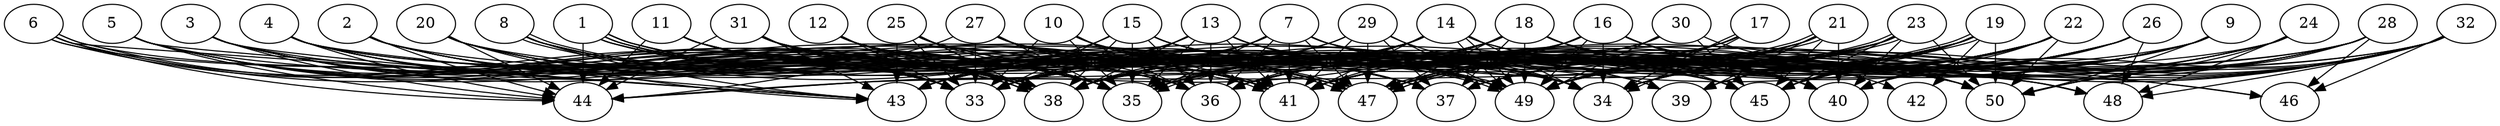 // DAG automatically generated by daggen at Thu Oct  3 14:07:57 2019
// ./daggen --dot -n 50 --ccr 0.5 --fat 0.9 --regular 0.9 --density 0.9 --mindata 5242880 --maxdata 52428800 
digraph G {
  1 [size="77938688", alpha="0.15", expect_size="38969344"] 
  1 -> 33 [size ="38969344"]
  1 -> 35 [size ="38969344"]
  1 -> 38 [size ="38969344"]
  1 -> 38 [size ="38969344"]
  1 -> 41 [size ="38969344"]
  1 -> 44 [size ="38969344"]
  1 -> 47 [size ="38969344"]
  1 -> 47 [size ="38969344"]
  1 -> 49 [size ="38969344"]
  1 -> 49 [size ="38969344"]
  2 [size="47273984", alpha="0.17", expect_size="23636992"] 
  2 -> 33 [size ="23636992"]
  2 -> 35 [size ="23636992"]
  2 -> 36 [size ="23636992"]
  2 -> 38 [size ="23636992"]
  2 -> 41 [size ="23636992"]
  2 -> 44 [size ="23636992"]
  2 -> 45 [size ="23636992"]
  3 [size="84068352", alpha="0.03", expect_size="42034176"] 
  3 -> 33 [size ="42034176"]
  3 -> 35 [size ="42034176"]
  3 -> 38 [size ="42034176"]
  3 -> 41 [size ="42034176"]
  3 -> 43 [size ="42034176"]
  3 -> 44 [size ="42034176"]
  3 -> 47 [size ="42034176"]
  3 -> 50 [size ="42034176"]
  4 [size="55896064", alpha="0.20", expect_size="27948032"] 
  4 -> 33 [size ="27948032"]
  4 -> 34 [size ="27948032"]
  4 -> 35 [size ="27948032"]
  4 -> 38 [size ="27948032"]
  4 -> 43 [size ="27948032"]
  4 -> 44 [size ="27948032"]
  4 -> 47 [size ="27948032"]
  4 -> 49 [size ="27948032"]
  5 [size="68524032", alpha="0.03", expect_size="34262016"] 
  5 -> 33 [size ="34262016"]
  5 -> 35 [size ="34262016"]
  5 -> 36 [size ="34262016"]
  5 -> 38 [size ="34262016"]
  5 -> 40 [size ="34262016"]
  5 -> 41 [size ="34262016"]
  5 -> 43 [size ="34262016"]
  5 -> 44 [size ="34262016"]
  6 [size="52615168", alpha="0.08", expect_size="26307584"] 
  6 -> 33 [size ="26307584"]
  6 -> 36 [size ="26307584"]
  6 -> 38 [size ="26307584"]
  6 -> 38 [size ="26307584"]
  6 -> 41 [size ="26307584"]
  6 -> 41 [size ="26307584"]
  6 -> 43 [size ="26307584"]
  6 -> 44 [size ="26307584"]
  7 [size="74012672", alpha="0.04", expect_size="37006336"] 
  7 -> 33 [size ="37006336"]
  7 -> 34 [size ="37006336"]
  7 -> 35 [size ="37006336"]
  7 -> 36 [size ="37006336"]
  7 -> 38 [size ="37006336"]
  7 -> 41 [size ="37006336"]
  7 -> 43 [size ="37006336"]
  7 -> 46 [size ="37006336"]
  7 -> 47 [size ="37006336"]
  7 -> 48 [size ="37006336"]
  8 [size="78385152", alpha="0.07", expect_size="39192576"] 
  8 -> 33 [size ="39192576"]
  8 -> 34 [size ="39192576"]
  8 -> 37 [size ="39192576"]
  8 -> 38 [size ="39192576"]
  8 -> 38 [size ="39192576"]
  8 -> 43 [size ="39192576"]
  8 -> 47 [size ="39192576"]
  9 [size="73988096", alpha="0.13", expect_size="36994048"] 
  9 -> 33 [size ="36994048"]
  9 -> 34 [size ="36994048"]
  9 -> 36 [size ="36994048"]
  9 -> 37 [size ="36994048"]
  9 -> 40 [size ="36994048"]
  9 -> 41 [size ="36994048"]
  9 -> 45 [size ="36994048"]
  9 -> 49 [size ="36994048"]
  9 -> 50 [size ="36994048"]
  10 [size="85536768", alpha="0.03", expect_size="42768384"] 
  10 -> 33 [size ="42768384"]
  10 -> 35 [size ="42768384"]
  10 -> 36 [size ="42768384"]
  10 -> 37 [size ="42768384"]
  10 -> 41 [size ="42768384"]
  10 -> 49 [size ="42768384"]
  11 [size="93716480", alpha="0.09", expect_size="46858240"] 
  11 -> 33 [size ="46858240"]
  11 -> 35 [size ="46858240"]
  11 -> 36 [size ="46858240"]
  11 -> 37 [size ="46858240"]
  11 -> 41 [size ="46858240"]
  11 -> 44 [size ="46858240"]
  11 -> 47 [size ="46858240"]
  11 -> 49 [size ="46858240"]
  12 [size="68001792", alpha="0.14", expect_size="34000896"] 
  12 -> 33 [size ="34000896"]
  12 -> 35 [size ="34000896"]
  12 -> 37 [size ="34000896"]
  12 -> 38 [size ="34000896"]
  12 -> 47 [size ="34000896"]
  12 -> 49 [size ="34000896"]
  13 [size="53049344", alpha="0.13", expect_size="26524672"] 
  13 -> 33 [size ="26524672"]
  13 -> 34 [size ="26524672"]
  13 -> 35 [size ="26524672"]
  13 -> 36 [size ="26524672"]
  13 -> 38 [size ="26524672"]
  13 -> 40 [size ="26524672"]
  13 -> 41 [size ="26524672"]
  13 -> 43 [size ="26524672"]
  13 -> 45 [size ="26524672"]
  13 -> 49 [size ="26524672"]
  14 [size="65951744", alpha="0.01", expect_size="32975872"] 
  14 -> 33 [size ="32975872"]
  14 -> 34 [size ="32975872"]
  14 -> 35 [size ="32975872"]
  14 -> 36 [size ="32975872"]
  14 -> 38 [size ="32975872"]
  14 -> 40 [size ="32975872"]
  14 -> 41 [size ="32975872"]
  14 -> 43 [size ="32975872"]
  14 -> 49 [size ="32975872"]
  14 -> 49 [size ="32975872"]
  14 -> 50 [size ="32975872"]
  15 [size="65159168", alpha="0.10", expect_size="32579584"] 
  15 -> 33 [size ="32579584"]
  15 -> 34 [size ="32579584"]
  15 -> 35 [size ="32579584"]
  15 -> 36 [size ="32579584"]
  15 -> 38 [size ="32579584"]
  15 -> 39 [size ="32579584"]
  15 -> 40 [size ="32579584"]
  15 -> 43 [size ="32579584"]
  15 -> 49 [size ="32579584"]
  16 [size="80349184", alpha="0.06", expect_size="40174592"] 
  16 -> 33 [size ="40174592"]
  16 -> 34 [size ="40174592"]
  16 -> 35 [size ="40174592"]
  16 -> 36 [size ="40174592"]
  16 -> 38 [size ="40174592"]
  16 -> 40 [size ="40174592"]
  16 -> 42 [size ="40174592"]
  16 -> 44 [size ="40174592"]
  16 -> 47 [size ="40174592"]
  16 -> 48 [size ="40174592"]
  16 -> 49 [size ="40174592"]
  17 [size="21895168", alpha="0.02", expect_size="10947584"] 
  17 -> 34 [size ="10947584"]
  17 -> 34 [size ="10947584"]
  17 -> 38 [size ="10947584"]
  17 -> 41 [size ="10947584"]
  17 -> 47 [size ="10947584"]
  17 -> 49 [size ="10947584"]
  18 [size="41465856", alpha="0.20", expect_size="20732928"] 
  18 -> 33 [size ="20732928"]
  18 -> 37 [size ="20732928"]
  18 -> 40 [size ="20732928"]
  18 -> 41 [size ="20732928"]
  18 -> 43 [size ="20732928"]
  18 -> 44 [size ="20732928"]
  18 -> 45 [size ="20732928"]
  18 -> 46 [size ="20732928"]
  18 -> 47 [size ="20732928"]
  18 -> 49 [size ="20732928"]
  19 [size="75905024", alpha="0.02", expect_size="37952512"] 
  19 -> 35 [size ="37952512"]
  19 -> 36 [size ="37952512"]
  19 -> 38 [size ="37952512"]
  19 -> 39 [size ="37952512"]
  19 -> 41 [size ="37952512"]
  19 -> 42 [size ="37952512"]
  19 -> 45 [size ="37952512"]
  19 -> 47 [size ="37952512"]
  19 -> 47 [size ="37952512"]
  19 -> 49 [size ="37952512"]
  19 -> 50 [size ="37952512"]
  20 [size="44312576", alpha="0.15", expect_size="22156288"] 
  20 -> 33 [size ="22156288"]
  20 -> 35 [size ="22156288"]
  20 -> 37 [size ="22156288"]
  20 -> 38 [size ="22156288"]
  20 -> 41 [size ="22156288"]
  20 -> 43 [size ="22156288"]
  20 -> 44 [size ="22156288"]
  20 -> 47 [size ="22156288"]
  20 -> 50 [size ="22156288"]
  21 [size="58906624", alpha="0.01", expect_size="29453312"] 
  21 -> 35 [size ="29453312"]
  21 -> 35 [size ="29453312"]
  21 -> 39 [size ="29453312"]
  21 -> 40 [size ="29453312"]
  21 -> 41 [size ="29453312"]
  21 -> 43 [size ="29453312"]
  21 -> 45 [size ="29453312"]
  21 -> 47 [size ="29453312"]
  21 -> 49 [size ="29453312"]
  22 [size="102334464", alpha="0.15", expect_size="51167232"] 
  22 -> 34 [size ="51167232"]
  22 -> 35 [size ="51167232"]
  22 -> 36 [size ="51167232"]
  22 -> 37 [size ="51167232"]
  22 -> 39 [size ="51167232"]
  22 -> 40 [size ="51167232"]
  22 -> 41 [size ="51167232"]
  22 -> 43 [size ="51167232"]
  22 -> 45 [size ="51167232"]
  22 -> 47 [size ="51167232"]
  22 -> 50 [size ="51167232"]
  23 [size="75036672", alpha="0.05", expect_size="37518336"] 
  23 -> 34 [size ="37518336"]
  23 -> 35 [size ="37518336"]
  23 -> 37 [size ="37518336"]
  23 -> 38 [size ="37518336"]
  23 -> 40 [size ="37518336"]
  23 -> 41 [size ="37518336"]
  23 -> 44 [size ="37518336"]
  23 -> 45 [size ="37518336"]
  23 -> 47 [size ="37518336"]
  23 -> 47 [size ="37518336"]
  23 -> 50 [size ="37518336"]
  24 [size="43200512", alpha="0.05", expect_size="21600256"] 
  24 -> 38 [size ="21600256"]
  24 -> 41 [size ="21600256"]
  24 -> 47 [size ="21600256"]
  24 -> 48 [size ="21600256"]
  24 -> 49 [size ="21600256"]
  24 -> 50 [size ="21600256"]
  25 [size="47306752", alpha="0.17", expect_size="23653376"] 
  25 -> 33 [size ="23653376"]
  25 -> 35 [size ="23653376"]
  25 -> 37 [size ="23653376"]
  25 -> 38 [size ="23653376"]
  25 -> 39 [size ="23653376"]
  25 -> 43 [size ="23653376"]
  25 -> 45 [size ="23653376"]
  25 -> 47 [size ="23653376"]
  26 [size="92891136", alpha="0.17", expect_size="46445568"] 
  26 -> 37 [size ="46445568"]
  26 -> 38 [size ="46445568"]
  26 -> 40 [size ="46445568"]
  26 -> 41 [size ="46445568"]
  26 -> 47 [size ="46445568"]
  26 -> 48 [size ="46445568"]
  26 -> 49 [size ="46445568"]
  27 [size="25917440", alpha="0.11", expect_size="12958720"] 
  27 -> 33 [size ="12958720"]
  27 -> 35 [size ="12958720"]
  27 -> 36 [size ="12958720"]
  27 -> 44 [size ="12958720"]
  27 -> 45 [size ="12958720"]
  27 -> 47 [size ="12958720"]
  27 -> 48 [size ="12958720"]
  28 [size="33638400", alpha="0.00", expect_size="16819200"] 
  28 -> 33 [size ="16819200"]
  28 -> 34 [size ="16819200"]
  28 -> 35 [size ="16819200"]
  28 -> 41 [size ="16819200"]
  28 -> 45 [size ="16819200"]
  28 -> 46 [size ="16819200"]
  28 -> 49 [size ="16819200"]
  28 -> 50 [size ="16819200"]
  29 [size="32714752", alpha="0.02", expect_size="16357376"] 
  29 -> 33 [size ="16357376"]
  29 -> 34 [size ="16357376"]
  29 -> 37 [size ="16357376"]
  29 -> 38 [size ="16357376"]
  29 -> 41 [size ="16357376"]
  29 -> 47 [size ="16357376"]
  29 -> 49 [size ="16357376"]
  30 [size="43773952", alpha="0.00", expect_size="21886976"] 
  30 -> 33 [size ="21886976"]
  30 -> 36 [size ="21886976"]
  30 -> 38 [size ="21886976"]
  30 -> 45 [size ="21886976"]
  30 -> 49 [size ="21886976"]
  30 -> 50 [size ="21886976"]
  31 [size="18016256", alpha="0.16", expect_size="9008128"] 
  31 -> 33 [size ="9008128"]
  31 -> 34 [size ="9008128"]
  31 -> 38 [size ="9008128"]
  31 -> 41 [size ="9008128"]
  31 -> 43 [size ="9008128"]
  31 -> 44 [size ="9008128"]
  31 -> 47 [size ="9008128"]
  31 -> 49 [size ="9008128"]
  31 -> 50 [size ="9008128"]
  32 [size="22898688", alpha="0.03", expect_size="11449344"] 
  32 -> 33 [size ="11449344"]
  32 -> 34 [size ="11449344"]
  32 -> 37 [size ="11449344"]
  32 -> 38 [size ="11449344"]
  32 -> 40 [size ="11449344"]
  32 -> 41 [size ="11449344"]
  32 -> 46 [size ="11449344"]
  32 -> 47 [size ="11449344"]
  32 -> 48 [size ="11449344"]
  32 -> 49 [size ="11449344"]
  32 -> 50 [size ="11449344"]
  33 [size="95209472", alpha="0.00", expect_size="47604736"] 
  34 [size="25413632", alpha="0.09", expect_size="12706816"] 
  35 [size="47669248", alpha="0.09", expect_size="23834624"] 
  36 [size="31270912", alpha="0.04", expect_size="15635456"] 
  37 [size="18348032", alpha="0.01", expect_size="9174016"] 
  38 [size="72429568", alpha="0.05", expect_size="36214784"] 
  39 [size="72673280", alpha="0.03", expect_size="36336640"] 
  40 [size="82579456", alpha="0.08", expect_size="41289728"] 
  41 [size="82829312", alpha="0.03", expect_size="41414656"] 
  42 [size="62285824", alpha="0.18", expect_size="31142912"] 
  43 [size="78462976", alpha="0.06", expect_size="39231488"] 
  44 [size="79554560", alpha="0.02", expect_size="39777280"] 
  45 [size="26654720", alpha="0.05", expect_size="13327360"] 
  46 [size="68808704", alpha="0.05", expect_size="34404352"] 
  47 [size="87138304", alpha="0.09", expect_size="43569152"] 
  48 [size="93054976", alpha="0.18", expect_size="46527488"] 
  49 [size="23166976", alpha="0.11", expect_size="11583488"] 
  50 [size="37267456", alpha="0.12", expect_size="18633728"] 
}
